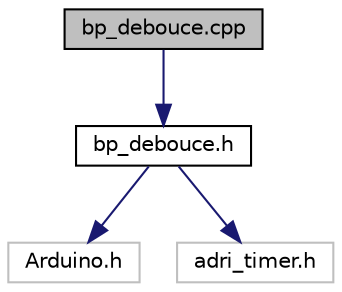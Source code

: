 digraph "bp_debouce.cpp"
{
 // LATEX_PDF_SIZE
  edge [fontname="Helvetica",fontsize="10",labelfontname="Helvetica",labelfontsize="10"];
  node [fontname="Helvetica",fontsize="10",shape=record];
  Node1 [label="bp_debouce.cpp",height=0.2,width=0.4,color="black", fillcolor="grey75", style="filled", fontcolor="black",tooltip="main file"];
  Node1 -> Node2 [color="midnightblue",fontsize="10",style="solid",fontname="Helvetica"];
  Node2 [label="bp_debouce.h",height=0.2,width=0.4,color="black", fillcolor="white", style="filled",URL="$bp__debouce_8h.html",tooltip="main file"];
  Node2 -> Node3 [color="midnightblue",fontsize="10",style="solid",fontname="Helvetica"];
  Node3 [label="Arduino.h",height=0.2,width=0.4,color="grey75", fillcolor="white", style="filled",tooltip=" "];
  Node2 -> Node4 [color="midnightblue",fontsize="10",style="solid",fontname="Helvetica"];
  Node4 [label="adri_timer.h",height=0.2,width=0.4,color="grey75", fillcolor="white", style="filled",tooltip=" "];
}
